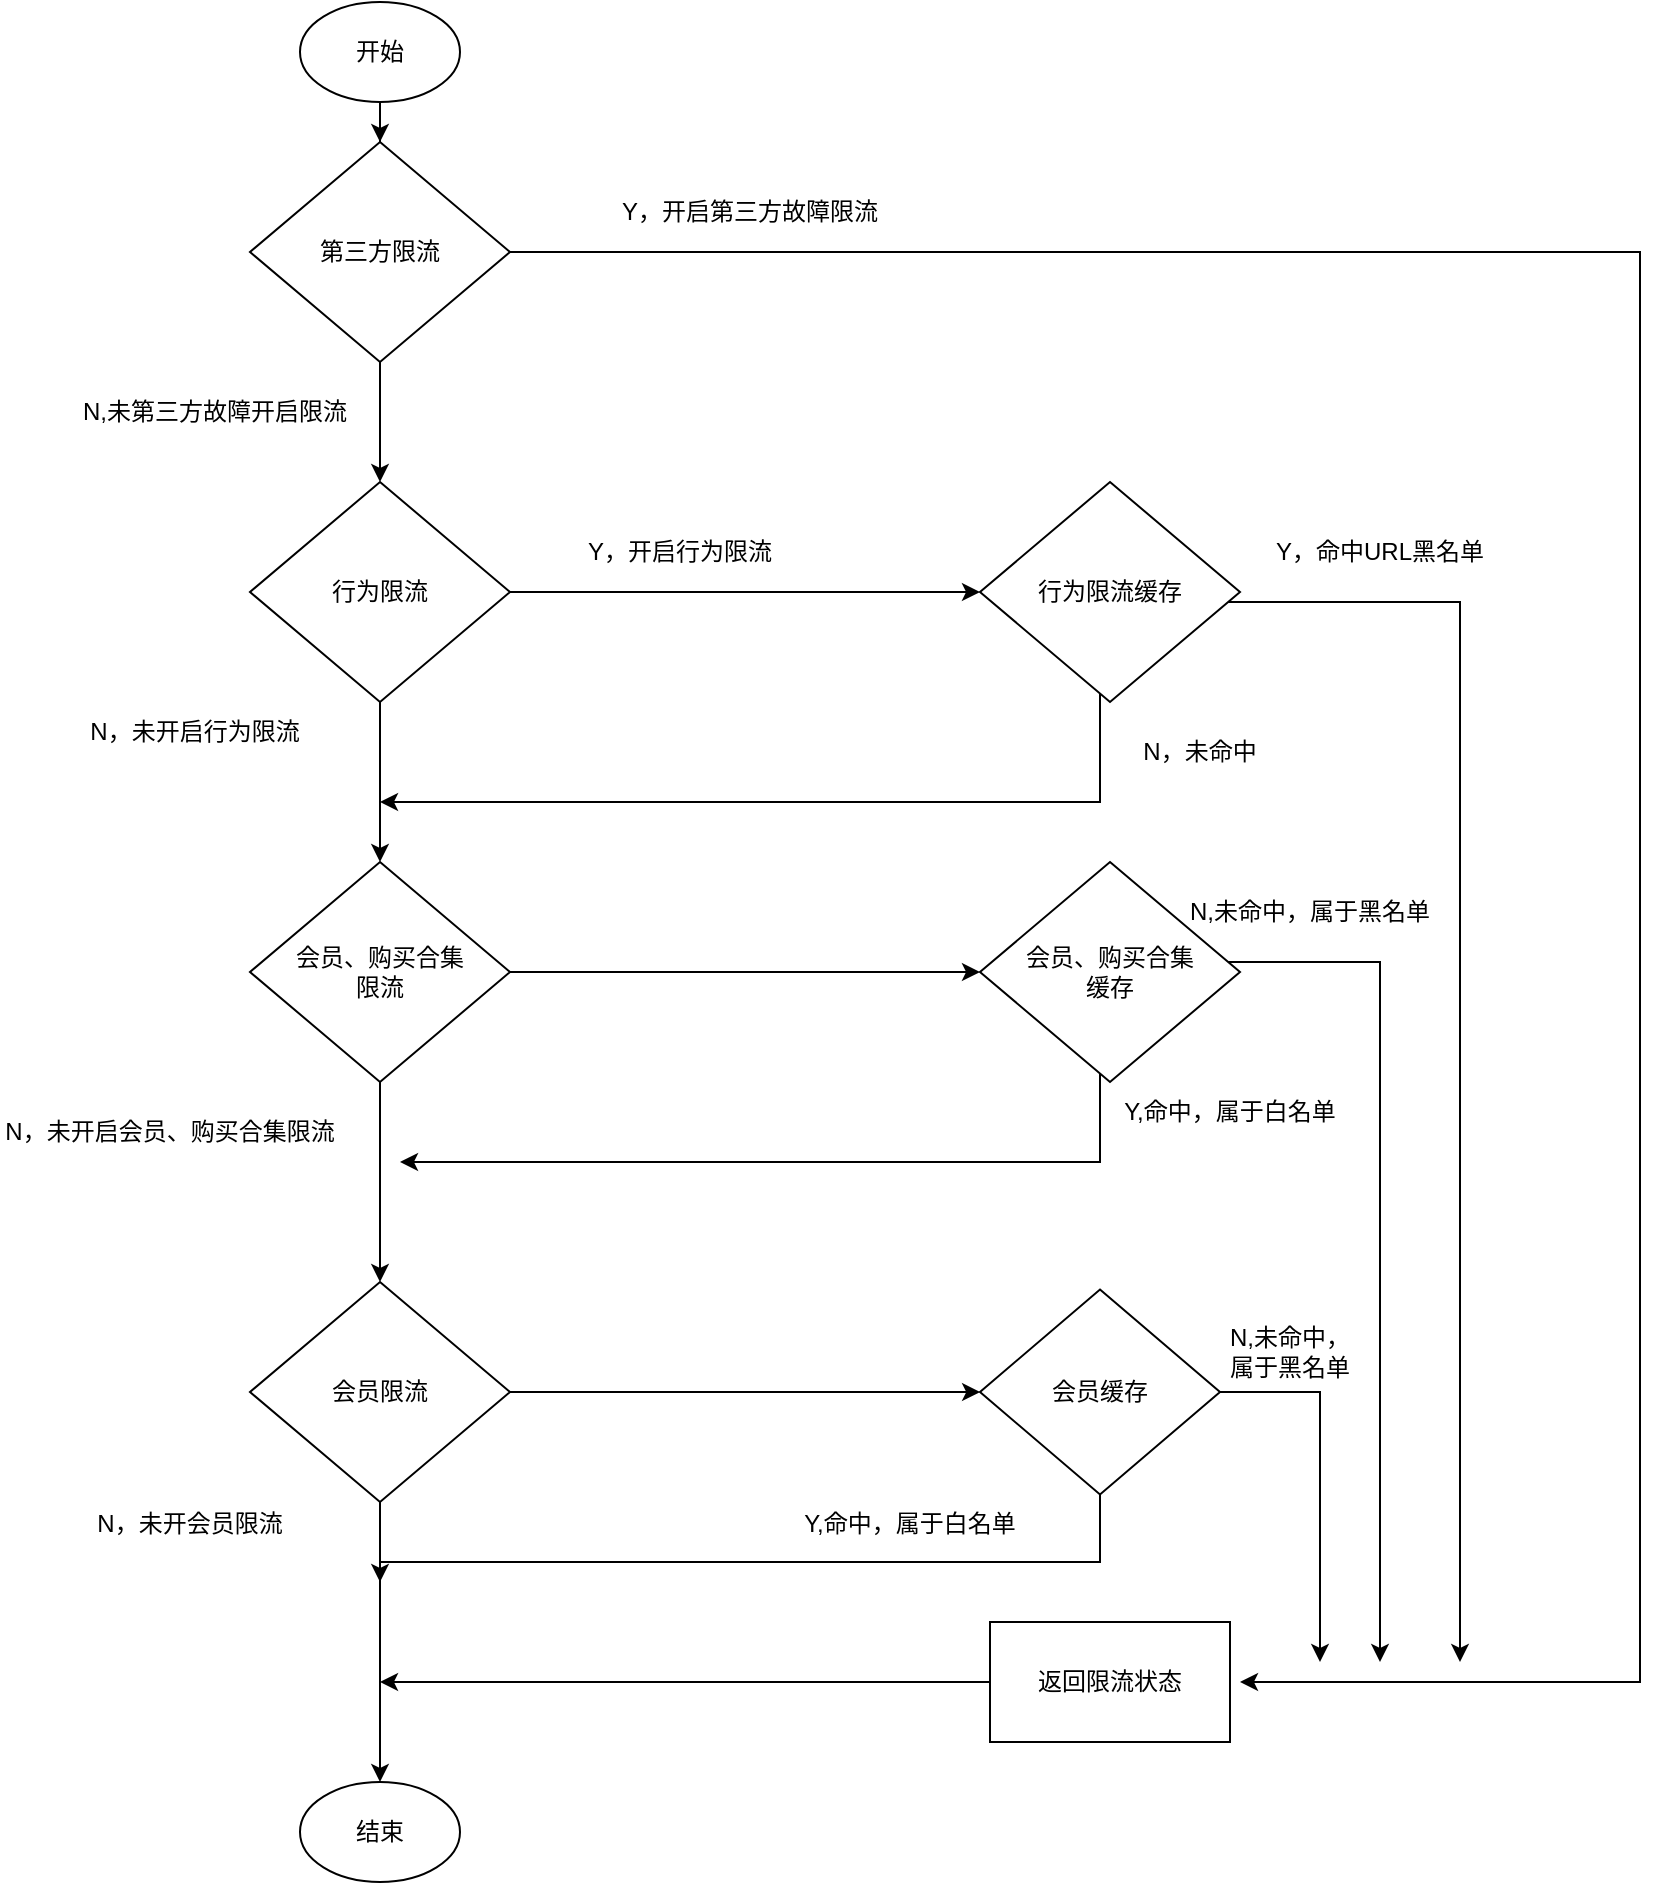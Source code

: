 <mxfile version="16.2.2" type="github"><diagram id="t5WRRw7tWUzWlsUwgCJq" name="第 1 页"><mxGraphModel dx="1662" dy="796" grid="1" gridSize="10" guides="1" tooltips="1" connect="1" arrows="1" fold="1" page="1" pageScale="1" pageWidth="2339" pageHeight="3300" math="0" shadow="0"><root><mxCell id="0"/><mxCell id="1" parent="0"/><mxCell id="qTCErR7RIJ27b2Tfh1Eh-13" style="edgeStyle=orthogonalEdgeStyle;rounded=0;orthogonalLoop=1;jettySize=auto;html=1;entryX=0.5;entryY=0;entryDx=0;entryDy=0;" edge="1" parent="1" source="qTCErR7RIJ27b2Tfh1Eh-1" target="qTCErR7RIJ27b2Tfh1Eh-2"><mxGeometry relative="1" as="geometry"/></mxCell><mxCell id="qTCErR7RIJ27b2Tfh1Eh-1" value="开始" style="ellipse;whiteSpace=wrap;html=1;" vertex="1" parent="1"><mxGeometry x="550" y="90" width="80" height="50" as="geometry"/></mxCell><mxCell id="qTCErR7RIJ27b2Tfh1Eh-14" style="edgeStyle=orthogonalEdgeStyle;rounded=0;orthogonalLoop=1;jettySize=auto;html=1;" edge="1" parent="1" source="qTCErR7RIJ27b2Tfh1Eh-2"><mxGeometry relative="1" as="geometry"><mxPoint x="1020" y="930" as="targetPoint"/><Array as="points"><mxPoint x="1220" y="215"/><mxPoint x="1220" y="930"/></Array></mxGeometry></mxCell><mxCell id="qTCErR7RIJ27b2Tfh1Eh-16" style="edgeStyle=orthogonalEdgeStyle;rounded=0;orthogonalLoop=1;jettySize=auto;html=1;entryX=0.5;entryY=0;entryDx=0;entryDy=0;" edge="1" parent="1" source="qTCErR7RIJ27b2Tfh1Eh-2" target="qTCErR7RIJ27b2Tfh1Eh-6"><mxGeometry relative="1" as="geometry"/></mxCell><mxCell id="qTCErR7RIJ27b2Tfh1Eh-2" value="第三方限流" style="rhombus;whiteSpace=wrap;html=1;" vertex="1" parent="1"><mxGeometry x="525" y="160" width="130" height="110" as="geometry"/></mxCell><mxCell id="qTCErR7RIJ27b2Tfh1Eh-18" value="" style="edgeStyle=orthogonalEdgeStyle;rounded=0;orthogonalLoop=1;jettySize=auto;html=1;" edge="1" parent="1" source="qTCErR7RIJ27b2Tfh1Eh-6" target="qTCErR7RIJ27b2Tfh1Eh-17"><mxGeometry relative="1" as="geometry"/></mxCell><mxCell id="qTCErR7RIJ27b2Tfh1Eh-24" style="edgeStyle=orthogonalEdgeStyle;rounded=0;orthogonalLoop=1;jettySize=auto;html=1;exitX=0.5;exitY=1;exitDx=0;exitDy=0;entryX=0.5;entryY=0;entryDx=0;entryDy=0;" edge="1" parent="1" source="qTCErR7RIJ27b2Tfh1Eh-6" target="qTCErR7RIJ27b2Tfh1Eh-7"><mxGeometry relative="1" as="geometry"/></mxCell><mxCell id="qTCErR7RIJ27b2Tfh1Eh-6" value="行为限流" style="rhombus;whiteSpace=wrap;html=1;" vertex="1" parent="1"><mxGeometry x="525" y="330" width="130" height="110" as="geometry"/></mxCell><mxCell id="qTCErR7RIJ27b2Tfh1Eh-28" style="edgeStyle=orthogonalEdgeStyle;rounded=0;orthogonalLoop=1;jettySize=auto;html=1;exitX=0.5;exitY=1;exitDx=0;exitDy=0;entryX=0.5;entryY=0;entryDx=0;entryDy=0;" edge="1" parent="1" source="qTCErR7RIJ27b2Tfh1Eh-7" target="qTCErR7RIJ27b2Tfh1Eh-8"><mxGeometry relative="1" as="geometry"/></mxCell><mxCell id="qTCErR7RIJ27b2Tfh1Eh-31" value="" style="edgeStyle=orthogonalEdgeStyle;rounded=0;orthogonalLoop=1;jettySize=auto;html=1;" edge="1" parent="1" source="qTCErR7RIJ27b2Tfh1Eh-7" target="qTCErR7RIJ27b2Tfh1Eh-30"><mxGeometry relative="1" as="geometry"/></mxCell><mxCell id="qTCErR7RIJ27b2Tfh1Eh-7" value="会员、购买合集&lt;br&gt;限流" style="rhombus;whiteSpace=wrap;html=1;" vertex="1" parent="1"><mxGeometry x="525" y="520" width="130" height="110" as="geometry"/></mxCell><mxCell id="qTCErR7RIJ27b2Tfh1Eh-11" style="edgeStyle=orthogonalEdgeStyle;rounded=0;orthogonalLoop=1;jettySize=auto;html=1;entryX=0.5;entryY=0;entryDx=0;entryDy=0;" edge="1" parent="1" source="qTCErR7RIJ27b2Tfh1Eh-8" target="qTCErR7RIJ27b2Tfh1Eh-9"><mxGeometry relative="1" as="geometry"/></mxCell><mxCell id="qTCErR7RIJ27b2Tfh1Eh-37" value="" style="edgeStyle=orthogonalEdgeStyle;rounded=0;orthogonalLoop=1;jettySize=auto;html=1;" edge="1" parent="1" source="qTCErR7RIJ27b2Tfh1Eh-8" target="qTCErR7RIJ27b2Tfh1Eh-36"><mxGeometry relative="1" as="geometry"/></mxCell><mxCell id="qTCErR7RIJ27b2Tfh1Eh-8" value="会员限流" style="rhombus;whiteSpace=wrap;html=1;" vertex="1" parent="1"><mxGeometry x="525" y="730" width="130" height="110" as="geometry"/></mxCell><mxCell id="qTCErR7RIJ27b2Tfh1Eh-9" value="结束" style="ellipse;whiteSpace=wrap;html=1;" vertex="1" parent="1"><mxGeometry x="550" y="980" width="80" height="50" as="geometry"/></mxCell><mxCell id="qTCErR7RIJ27b2Tfh1Eh-45" style="edgeStyle=orthogonalEdgeStyle;rounded=0;orthogonalLoop=1;jettySize=auto;html=1;" edge="1" parent="1" source="qTCErR7RIJ27b2Tfh1Eh-10"><mxGeometry relative="1" as="geometry"><mxPoint x="590" y="930" as="targetPoint"/></mxGeometry></mxCell><mxCell id="qTCErR7RIJ27b2Tfh1Eh-10" value="返回限流状态" style="rounded=0;whiteSpace=wrap;html=1;" vertex="1" parent="1"><mxGeometry x="895" y="900" width="120" height="60" as="geometry"/></mxCell><mxCell id="qTCErR7RIJ27b2Tfh1Eh-15" value="Y，开启第三方故障限流" style="text;html=1;strokeColor=none;fillColor=none;align=center;verticalAlign=middle;whiteSpace=wrap;rounded=0;" vertex="1" parent="1"><mxGeometry x="690" y="180" width="170" height="30" as="geometry"/></mxCell><mxCell id="qTCErR7RIJ27b2Tfh1Eh-22" style="edgeStyle=orthogonalEdgeStyle;rounded=0;orthogonalLoop=1;jettySize=auto;html=1;" edge="1" parent="1" source="qTCErR7RIJ27b2Tfh1Eh-17"><mxGeometry relative="1" as="geometry"><mxPoint x="1130" y="920" as="targetPoint"/><Array as="points"><mxPoint x="1130" y="390"/></Array></mxGeometry></mxCell><mxCell id="qTCErR7RIJ27b2Tfh1Eh-25" style="edgeStyle=orthogonalEdgeStyle;rounded=0;orthogonalLoop=1;jettySize=auto;html=1;" edge="1" parent="1" source="qTCErR7RIJ27b2Tfh1Eh-17"><mxGeometry relative="1" as="geometry"><mxPoint x="590" y="490" as="targetPoint"/><Array as="points"><mxPoint x="950" y="490"/></Array></mxGeometry></mxCell><mxCell id="qTCErR7RIJ27b2Tfh1Eh-17" value="行为限流缓存" style="rhombus;whiteSpace=wrap;html=1;" vertex="1" parent="1"><mxGeometry x="890" y="330" width="130" height="110" as="geometry"/></mxCell><mxCell id="qTCErR7RIJ27b2Tfh1Eh-19" value="N,未第三方故障开启限流" style="text;html=1;strokeColor=none;fillColor=none;align=center;verticalAlign=middle;whiteSpace=wrap;rounded=0;" vertex="1" parent="1"><mxGeometry x="435" y="280" width="145" height="30" as="geometry"/></mxCell><mxCell id="qTCErR7RIJ27b2Tfh1Eh-20" value="Y，开启行为限流" style="text;html=1;strokeColor=none;fillColor=none;align=center;verticalAlign=middle;whiteSpace=wrap;rounded=0;" vertex="1" parent="1"><mxGeometry x="690" y="350" width="100" height="30" as="geometry"/></mxCell><mxCell id="qTCErR7RIJ27b2Tfh1Eh-23" value="Y，命中URL黑名单" style="text;html=1;strokeColor=none;fillColor=none;align=center;verticalAlign=middle;whiteSpace=wrap;rounded=0;" vertex="1" parent="1"><mxGeometry x="1030" y="350" width="120" height="30" as="geometry"/></mxCell><mxCell id="qTCErR7RIJ27b2Tfh1Eh-26" value="N，未命中" style="text;html=1;strokeColor=none;fillColor=none;align=center;verticalAlign=middle;whiteSpace=wrap;rounded=0;" vertex="1" parent="1"><mxGeometry x="940" y="450" width="120" height="30" as="geometry"/></mxCell><mxCell id="qTCErR7RIJ27b2Tfh1Eh-27" value="N，未开启行为限流" style="text;html=1;strokeColor=none;fillColor=none;align=center;verticalAlign=middle;whiteSpace=wrap;rounded=0;" vertex="1" parent="1"><mxGeometry x="435" y="440" width="125" height="30" as="geometry"/></mxCell><mxCell id="qTCErR7RIJ27b2Tfh1Eh-32" style="edgeStyle=orthogonalEdgeStyle;rounded=0;orthogonalLoop=1;jettySize=auto;html=1;" edge="1" parent="1" source="qTCErR7RIJ27b2Tfh1Eh-30"><mxGeometry relative="1" as="geometry"><mxPoint x="1090" y="920" as="targetPoint"/><Array as="points"><mxPoint x="1090" y="570"/></Array></mxGeometry></mxCell><mxCell id="qTCErR7RIJ27b2Tfh1Eh-34" style="edgeStyle=orthogonalEdgeStyle;rounded=0;orthogonalLoop=1;jettySize=auto;html=1;" edge="1" parent="1" source="qTCErR7RIJ27b2Tfh1Eh-30"><mxGeometry relative="1" as="geometry"><mxPoint x="600" y="670" as="targetPoint"/><Array as="points"><mxPoint x="950" y="670"/></Array></mxGeometry></mxCell><mxCell id="qTCErR7RIJ27b2Tfh1Eh-30" value="会员、购买合集&lt;br&gt;缓存" style="rhombus;whiteSpace=wrap;html=1;" vertex="1" parent="1"><mxGeometry x="890" y="520" width="130" height="110" as="geometry"/></mxCell><mxCell id="qTCErR7RIJ27b2Tfh1Eh-33" value="N,未命中，属于黑名单" style="text;html=1;strokeColor=none;fillColor=none;align=center;verticalAlign=middle;whiteSpace=wrap;rounded=0;" vertex="1" parent="1"><mxGeometry x="990" y="530" width="130" height="30" as="geometry"/></mxCell><mxCell id="qTCErR7RIJ27b2Tfh1Eh-35" value="Y,命中，属于白名单" style="text;html=1;strokeColor=none;fillColor=none;align=center;verticalAlign=middle;whiteSpace=wrap;rounded=0;" vertex="1" parent="1"><mxGeometry x="950" y="630" width="130" height="30" as="geometry"/></mxCell><mxCell id="qTCErR7RIJ27b2Tfh1Eh-40" style="edgeStyle=orthogonalEdgeStyle;rounded=0;orthogonalLoop=1;jettySize=auto;html=1;" edge="1" parent="1" source="qTCErR7RIJ27b2Tfh1Eh-36"><mxGeometry relative="1" as="geometry"><mxPoint x="1060" y="920" as="targetPoint"/><Array as="points"><mxPoint x="1060" y="785"/></Array></mxGeometry></mxCell><mxCell id="qTCErR7RIJ27b2Tfh1Eh-44" style="edgeStyle=orthogonalEdgeStyle;rounded=0;orthogonalLoop=1;jettySize=auto;html=1;" edge="1" parent="1" source="qTCErR7RIJ27b2Tfh1Eh-36"><mxGeometry relative="1" as="geometry"><mxPoint x="590" y="880" as="targetPoint"/><Array as="points"><mxPoint x="950" y="870"/></Array></mxGeometry></mxCell><mxCell id="qTCErR7RIJ27b2Tfh1Eh-36" value="会员缓存" style="rhombus;whiteSpace=wrap;html=1;" vertex="1" parent="1"><mxGeometry x="890" y="733.75" width="120" height="102.5" as="geometry"/></mxCell><mxCell id="qTCErR7RIJ27b2Tfh1Eh-41" value="N,未命中，&lt;br&gt;属于黑名单" style="text;html=1;strokeColor=none;fillColor=none;align=center;verticalAlign=middle;whiteSpace=wrap;rounded=0;" vertex="1" parent="1"><mxGeometry x="980" y="750" width="130" height="30" as="geometry"/></mxCell><mxCell id="qTCErR7RIJ27b2Tfh1Eh-46" value="Y,命中，属于白名单" style="text;html=1;strokeColor=none;fillColor=none;align=center;verticalAlign=middle;whiteSpace=wrap;rounded=0;" vertex="1" parent="1"><mxGeometry x="790" y="836.25" width="130" height="30" as="geometry"/></mxCell><mxCell id="qTCErR7RIJ27b2Tfh1Eh-47" value="N，未开启会员、购买合集限流" style="text;html=1;strokeColor=none;fillColor=none;align=center;verticalAlign=middle;whiteSpace=wrap;rounded=0;" vertex="1" parent="1"><mxGeometry x="400" y="640" width="170" height="30" as="geometry"/></mxCell><mxCell id="qTCErR7RIJ27b2Tfh1Eh-48" value="N，未开会员限流" style="text;html=1;strokeColor=none;fillColor=none;align=center;verticalAlign=middle;whiteSpace=wrap;rounded=0;" vertex="1" parent="1"><mxGeometry x="410" y="836.25" width="170" height="30" as="geometry"/></mxCell></root></mxGraphModel></diagram></mxfile>